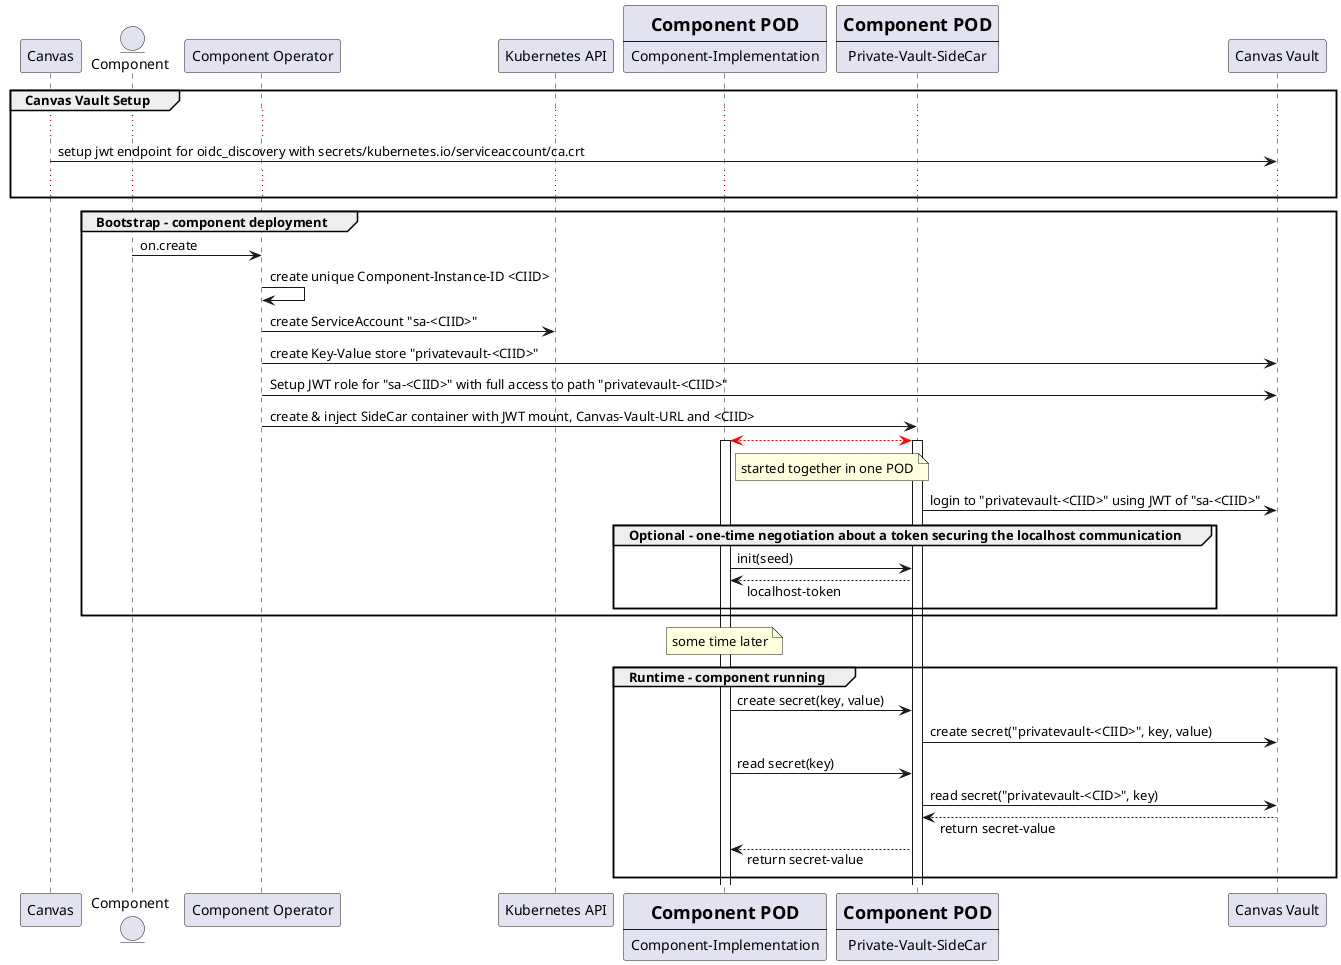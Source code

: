 @startuml

participant Canvas as "Canvas"
entity Component
participant "Component Operator" as ComponentOperator
participant "Kubernetes API" as KubernetesAPI
participant ComponentImplementation [
	=Component POD
	----
	Component-Implementation
]
participant PrivateVaultSideCar [
	=Component POD
	----
	Private-Vault-SideCar
]
participant CanvasVault as "Canvas Vault"


group Canvas Vault Setup 
    ...
	Canvas -> CanvasVault : setup jwt endpoint for oidc_discovery with secrets/kubernetes.io/serviceaccount/ca.crt
	...
end group

group Bootstrap - component deployment
	Component -> ComponentOperator : on.create
	ComponentOperator -> ComponentOperator : create unique Component-Instance-ID <CIID>
	ComponentOperator -> KubernetesAPI : create ServiceAccount "sa-<CIID>"
	ComponentOperator -> CanvasVault : create Key-Value store "privatevault-<CIID>"
	ComponentOperator -> CanvasVault : Setup JWT role for "sa-<CIID>" with full access to path "privatevault-<CIID>"
	ComponentOperator -> PrivateVaultSideCar : create & inject SideCar container with JWT mount, Canvas-Vault-URL and <CIID>
	ComponentImplementation <-[#ff0000]-> PrivateVaultSideCar
	activate ComponentImplementation 
	activate PrivateVaultSideCar 
    note right of ComponentImplementation
    started together in one POD
    end note	
	PrivateVaultSideCar -> CanvasVault : login to "privatevault-<CIID>" using JWT of "sa-<CIID>"
	group Optional - one-time negotiation about a token securing the localhost communication 
		ComponentImplementation -> PrivateVaultSideCar : init(seed)
		skinparam responseMessageBelowArrow true
		ComponentImplementation <-- PrivateVaultSideCar : localhost-token
    end group
end group

note over ComponentImplementation : some time later

group Runtime - component running
	ComponentImplementation -> PrivateVaultSideCar : create secret(key, value)
	PrivateVaultSideCar -> CanvasVault : create secret("privatevault-<CIID>", key, value)
	ComponentImplementation -> PrivateVaultSideCar : read secret(key)
	PrivateVaultSideCar -> CanvasVault : read secret("privatevault-<CID>", key)
	PrivateVaultSideCar  <-- CanvasVault : return secret-value
	ComponentImplementation <-- PrivateVaultSideCar : return secret-value 
end group

@enduml
